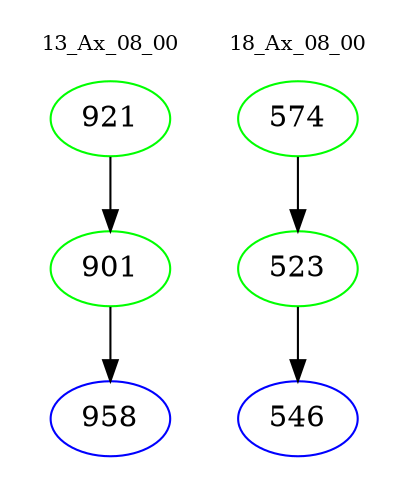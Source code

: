 digraph{
subgraph cluster_0 {
color = white
label = "13_Ax_08_00";
fontsize=10;
T0_921 [label="921", color="green"]
T0_921 -> T0_901 [color="black"]
T0_901 [label="901", color="green"]
T0_901 -> T0_958 [color="black"]
T0_958 [label="958", color="blue"]
}
subgraph cluster_1 {
color = white
label = "18_Ax_08_00";
fontsize=10;
T1_574 [label="574", color="green"]
T1_574 -> T1_523 [color="black"]
T1_523 [label="523", color="green"]
T1_523 -> T1_546 [color="black"]
T1_546 [label="546", color="blue"]
}
}
